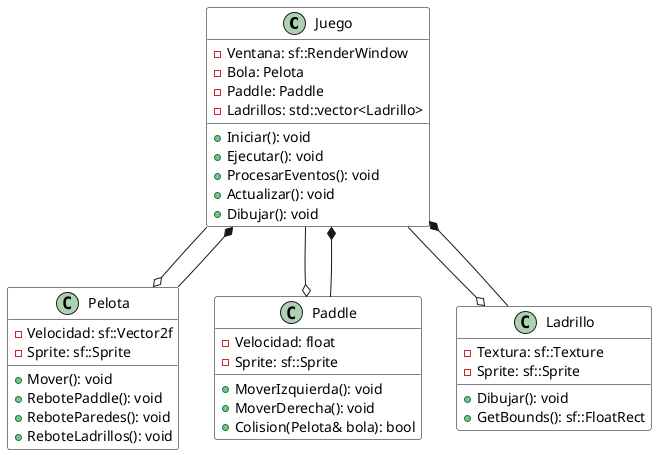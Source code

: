 @startuml breakout
skinparam class {
    BackgroundColor White
    BorderColor Black
}

class Juego {
    - Ventana: sf::RenderWindow
    - Bola: Pelota
    - Paddle: Paddle
    - Ladrillos: std::vector<Ladrillo>
    + Iniciar(): void
    + Ejecutar(): void
    + ProcesarEventos(): void
    + Actualizar(): void
    + Dibujar(): void
}

class Pelota {
    - Velocidad: sf::Vector2f
    - Sprite: sf::Sprite
    + Mover(): void
    + RebotePaddle(): void
    + ReboteParedes(): void
    + ReboteLadrillos(): void
}

class Paddle {
    - Velocidad: float
    - Sprite: sf::Sprite
    + MoverIzquierda(): void
    + MoverDerecha(): void
    + Colision(Pelota& bola): bool
}

class Ladrillo {
    - Textura: sf::Texture
    - Sprite: sf::Sprite
    + Dibujar(): void
    + GetBounds(): sf::FloatRect
}

Juego --o Pelota
Juego --o Paddle
Juego --o Ladrillo
Juego *-- Pelota
Juego *-- Paddle 
Juego *-- Ladrillo

@enduml